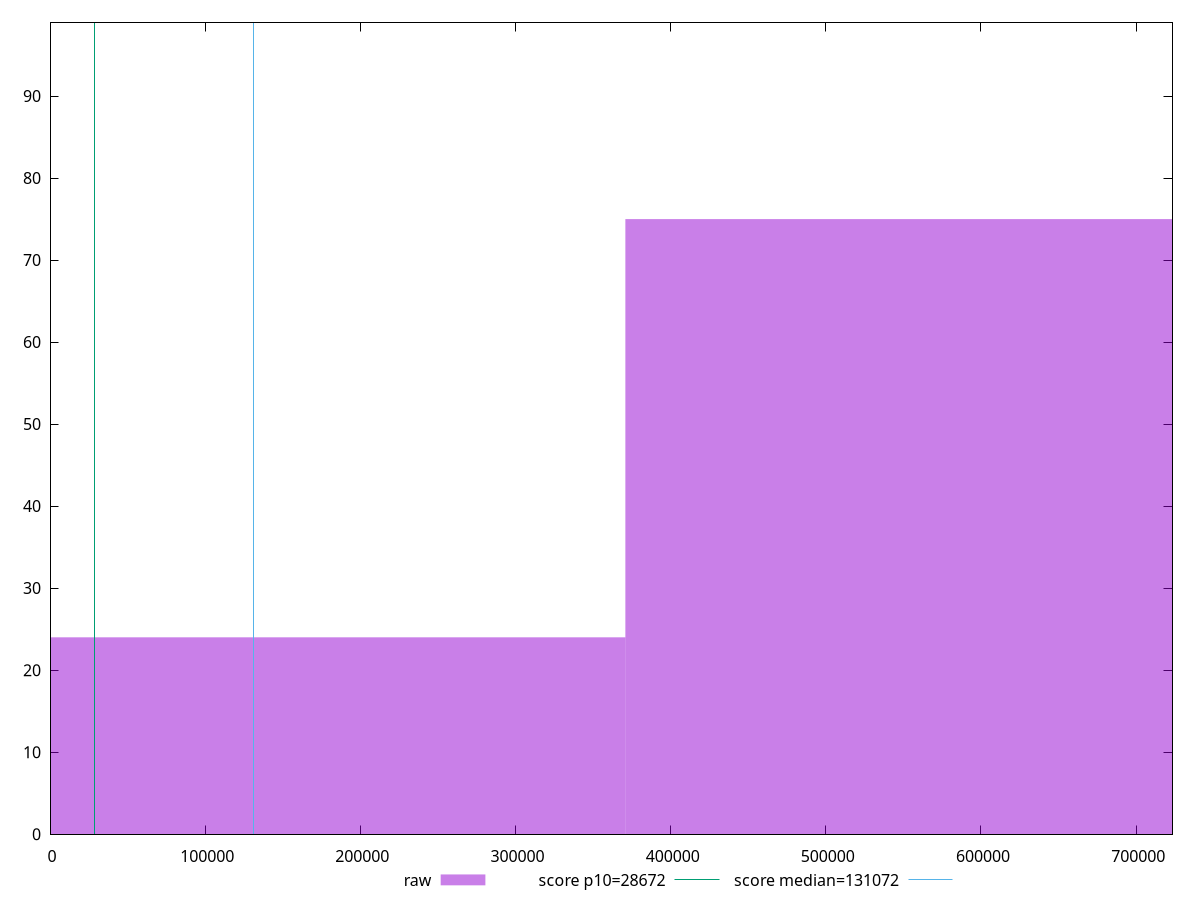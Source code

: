 reset

$raw <<EOF
741612.4895271454 75
0 24
EOF

set key outside below
set boxwidth 741612.4895271454
set xrange [0:723419.1557833333]
set yrange [0:99]
set trange [0:99]
set style fill transparent solid 0.5 noborder

set parametric
set terminal svg size 640, 490 enhanced background rgb 'white'
set output "report/report_00029_2021-02-24T13-36-40.390Z/uses-long-cache-ttl/samples/card/raw/histogram.svg"

plot $raw title "raw" with boxes, \
     28672,t title "score p10=28672", \
     131072,t title "score median=131072"

reset
